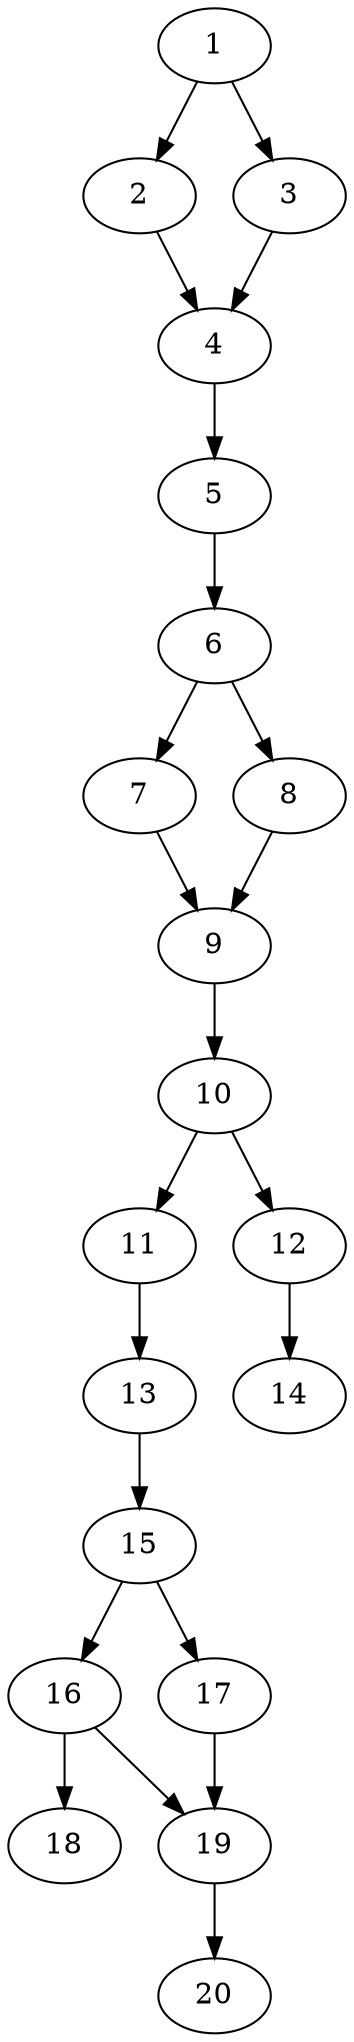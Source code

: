 // DAG automatically generated by daggen at Thu Oct  3 13:58:43 2019
// ./daggen --dot -n 20 --ccr 0.4 --fat 0.3 --regular 0.7 --density 0.7 --mindata 5242880 --maxdata 52428800 
digraph G {
  1 [size="85703680", alpha="0.19", expect_size="34281472"] 
  1 -> 2 [size ="34281472"]
  1 -> 3 [size ="34281472"]
  2 [size="52211200", alpha="0.18", expect_size="20884480"] 
  2 -> 4 [size ="20884480"]
  3 [size="50265600", alpha="0.07", expect_size="20106240"] 
  3 -> 4 [size ="20106240"]
  4 [size="99517440", alpha="0.03", expect_size="39806976"] 
  4 -> 5 [size ="39806976"]
  5 [size="29089280", alpha="0.14", expect_size="11635712"] 
  5 -> 6 [size ="11635712"]
  6 [size="120609280", alpha="0.03", expect_size="48243712"] 
  6 -> 7 [size ="48243712"]
  6 -> 8 [size ="48243712"]
  7 [size="63400960", alpha="0.08", expect_size="25360384"] 
  7 -> 9 [size ="25360384"]
  8 [size="99724800", alpha="0.11", expect_size="39889920"] 
  8 -> 9 [size ="39889920"]
  9 [size="34519040", alpha="0.03", expect_size="13807616"] 
  9 -> 10 [size ="13807616"]
  10 [size="81464320", alpha="0.14", expect_size="32585728"] 
  10 -> 11 [size ="32585728"]
  10 -> 12 [size ="32585728"]
  11 [size="48837120", alpha="0.02", expect_size="19534848"] 
  11 -> 13 [size ="19534848"]
  12 [size="43824640", alpha="0.00", expect_size="17529856"] 
  12 -> 14 [size ="17529856"]
  13 [size="30858240", alpha="0.11", expect_size="12343296"] 
  13 -> 15 [size ="12343296"]
  14 [size="72942080", alpha="0.07", expect_size="29176832"] 
  15 [size="91228160", alpha="0.04", expect_size="36491264"] 
  15 -> 16 [size ="36491264"]
  15 -> 17 [size ="36491264"]
  16 [size="53084160", alpha="0.18", expect_size="21233664"] 
  16 -> 18 [size ="21233664"]
  16 -> 19 [size ="21233664"]
  17 [size="71467520", alpha="0.18", expect_size="28587008"] 
  17 -> 19 [size ="28587008"]
  18 [size="120092160", alpha="0.10", expect_size="48036864"] 
  19 [size="66088960", alpha="0.16", expect_size="26435584"] 
  19 -> 20 [size ="26435584"]
  20 [size="82836480", alpha="0.18", expect_size="33134592"] 
}
